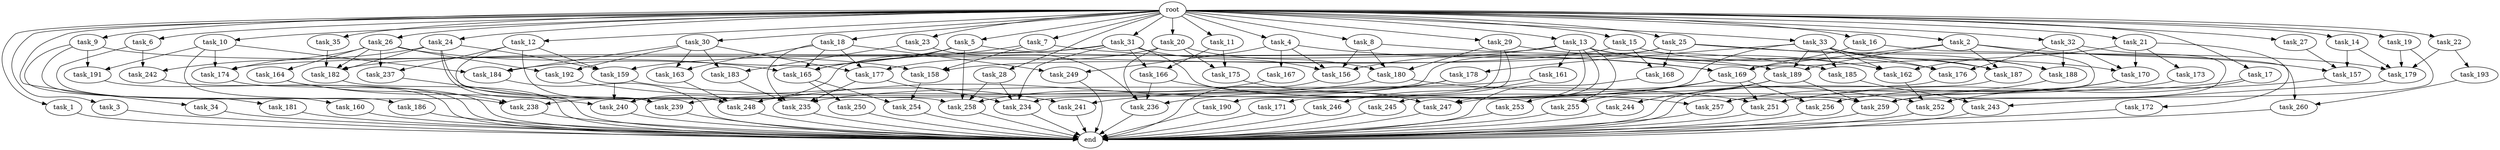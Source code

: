 digraph G {
  root [size="0.000000"];
  task_1 [size="2.048000"];
  task_2 [size="2.048000"];
  task_3 [size="2.048000"];
  task_4 [size="2.048000"];
  task_5 [size="2.048000"];
  task_6 [size="2.048000"];
  task_7 [size="2.048000"];
  task_8 [size="2.048000"];
  task_9 [size="2.048000"];
  task_10 [size="2.048000"];
  task_11 [size="2.048000"];
  task_12 [size="2.048000"];
  task_13 [size="2.048000"];
  task_14 [size="2.048000"];
  task_15 [size="2.048000"];
  task_16 [size="2.048000"];
  task_17 [size="2.048000"];
  task_18 [size="2.048000"];
  task_19 [size="2.048000"];
  task_20 [size="2.048000"];
  task_21 [size="2.048000"];
  task_22 [size="2.048000"];
  task_23 [size="2.048000"];
  task_24 [size="2.048000"];
  task_25 [size="2.048000"];
  task_26 [size="2.048000"];
  task_27 [size="2.048000"];
  task_28 [size="2.048000"];
  task_29 [size="2.048000"];
  task_30 [size="2.048000"];
  task_31 [size="2.048000"];
  task_32 [size="2.048000"];
  task_33 [size="2.048000"];
  task_34 [size="2.048000"];
  task_35 [size="2.048000"];
  task_156 [size="5119601016.832000"];
  task_157 [size="3109556322.304000"];
  task_158 [size="3659312136.192000"];
  task_159 [size="2302102470.656000"];
  task_160 [size="1717986918.400000"];
  task_161 [size="1391569403.904000"];
  task_162 [size="2594160246.784000"];
  task_163 [size="2147483648.000000"];
  task_164 [size="274877906.944000"];
  task_165 [size="3934190043.136000"];
  task_166 [size="3435973836.800000"];
  task_167 [size="1391569403.904000"];
  task_168 [size="1529008357.376000"];
  task_169 [size="4724464025.600000"];
  task_170 [size="2937757630.464000"];
  task_171 [size="618475290.624000"];
  task_172 [size="154618822.656000"];
  task_173 [size="154618822.656000"];
  task_174 [size="3058016714.752000"];
  task_175 [size="1786706395.136000"];
  task_176 [size="3212635537.408000"];
  task_177 [size="2216203124.736000"];
  task_178 [size="429496729.600000"];
  task_179 [size="2491081031.680000"];
  task_180 [size="1305670057.984000"];
  task_181 [size="1717986918.400000"];
  task_182 [size="2422361554.944000"];
  task_183 [size="1529008357.376000"];
  task_184 [size="2920577761.280000"];
  task_185 [size="1047972020.224000"];
  task_186 [size="154618822.656000"];
  task_187 [size="2250562863.104000"];
  task_188 [size="2920577761.280000"];
  task_189 [size="2920577761.280000"];
  task_190 [size="618475290.624000"];
  task_191 [size="3109556322.304000"];
  task_192 [size="704374636.544000"];
  task_193 [size="618475290.624000"];
  task_234 [size="4346506903.552000"];
  task_235 [size="4964982194.176000"];
  task_236 [size="2628519985.152000"];
  task_237 [size="1992864825.344000"];
  task_238 [size="3590592659.456000"];
  task_239 [size="2027224563.712000"];
  task_240 [size="3917010173.952000"];
  task_241 [size="2336462209.024000"];
  task_242 [size="309237645.312000"];
  task_243 [size="1374389534.720000"];
  task_244 [size="274877906.944000"];
  task_245 [size="1391569403.904000"];
  task_246 [size="429496729.600000"];
  task_247 [size="2284922601.472000"];
  task_248 [size="3435973836.800000"];
  task_249 [size="3109556322.304000"];
  task_250 [size="1099511627.776000"];
  task_251 [size="5600637353.984000"];
  task_252 [size="3126736191.488000"];
  task_253 [size="1717986918.400000"];
  task_254 [size="1168231104.512000"];
  task_255 [size="1666447310.848000"];
  task_256 [size="3109556322.304000"];
  task_257 [size="2851858284.544000"];
  task_258 [size="2422361554.944000"];
  task_259 [size="4776003633.152000"];
  task_260 [size="1717986918.400000"];
  end [size="0.000000"];

  root -> task_1 [size="1.000000"];
  root -> task_2 [size="1.000000"];
  root -> task_3 [size="1.000000"];
  root -> task_4 [size="1.000000"];
  root -> task_5 [size="1.000000"];
  root -> task_6 [size="1.000000"];
  root -> task_7 [size="1.000000"];
  root -> task_8 [size="1.000000"];
  root -> task_9 [size="1.000000"];
  root -> task_10 [size="1.000000"];
  root -> task_11 [size="1.000000"];
  root -> task_12 [size="1.000000"];
  root -> task_13 [size="1.000000"];
  root -> task_14 [size="1.000000"];
  root -> task_15 [size="1.000000"];
  root -> task_16 [size="1.000000"];
  root -> task_17 [size="1.000000"];
  root -> task_18 [size="1.000000"];
  root -> task_19 [size="1.000000"];
  root -> task_20 [size="1.000000"];
  root -> task_21 [size="1.000000"];
  root -> task_22 [size="1.000000"];
  root -> task_23 [size="1.000000"];
  root -> task_24 [size="1.000000"];
  root -> task_25 [size="1.000000"];
  root -> task_26 [size="1.000000"];
  root -> task_27 [size="1.000000"];
  root -> task_28 [size="1.000000"];
  root -> task_29 [size="1.000000"];
  root -> task_30 [size="1.000000"];
  root -> task_31 [size="1.000000"];
  root -> task_32 [size="1.000000"];
  root -> task_33 [size="1.000000"];
  root -> task_34 [size="1.000000"];
  root -> task_35 [size="1.000000"];
  task_1 -> end [size="1.000000"];
  task_2 -> task_157 [size="679477248.000000"];
  task_2 -> task_169 [size="679477248.000000"];
  task_2 -> task_187 [size="679477248.000000"];
  task_2 -> task_189 [size="679477248.000000"];
  task_2 -> task_257 [size="679477248.000000"];
  task_3 -> end [size="1.000000"];
  task_4 -> task_156 [size="679477248.000000"];
  task_4 -> task_167 [size="679477248.000000"];
  task_4 -> task_169 [size="679477248.000000"];
  task_4 -> task_249 [size="679477248.000000"];
  task_5 -> task_165 [size="536870912.000000"];
  task_5 -> task_184 [size="536870912.000000"];
  task_5 -> task_189 [size="536870912.000000"];
  task_5 -> task_258 [size="536870912.000000"];
  task_6 -> task_186 [size="75497472.000000"];
  task_6 -> task_242 [size="75497472.000000"];
  task_7 -> task_158 [size="411041792.000000"];
  task_7 -> task_165 [size="411041792.000000"];
  task_7 -> task_169 [size="411041792.000000"];
  task_8 -> task_156 [size="301989888.000000"];
  task_8 -> task_180 [size="301989888.000000"];
  task_8 -> task_185 [size="301989888.000000"];
  task_9 -> task_158 [size="838860800.000000"];
  task_9 -> task_160 [size="838860800.000000"];
  task_9 -> task_181 [size="838860800.000000"];
  task_9 -> task_191 [size="838860800.000000"];
  task_10 -> task_174 [size="679477248.000000"];
  task_10 -> task_184 [size="679477248.000000"];
  task_10 -> task_191 [size="679477248.000000"];
  task_10 -> task_238 [size="679477248.000000"];
  task_11 -> task_166 [size="838860800.000000"];
  task_11 -> task_175 [size="838860800.000000"];
  task_12 -> task_159 [size="838860800.000000"];
  task_12 -> task_237 [size="838860800.000000"];
  task_12 -> task_239 [size="838860800.000000"];
  task_12 -> task_248 [size="838860800.000000"];
  task_13 -> task_156 [size="679477248.000000"];
  task_13 -> task_161 [size="679477248.000000"];
  task_13 -> task_162 [size="679477248.000000"];
  task_13 -> task_170 [size="679477248.000000"];
  task_13 -> task_174 [size="679477248.000000"];
  task_13 -> task_176 [size="679477248.000000"];
  task_13 -> task_245 [size="679477248.000000"];
  task_13 -> task_247 [size="679477248.000000"];
  task_13 -> task_255 [size="679477248.000000"];
  task_14 -> task_157 [size="301989888.000000"];
  task_14 -> task_179 [size="301989888.000000"];
  task_15 -> task_159 [size="209715200.000000"];
  task_15 -> task_168 [size="209715200.000000"];
  task_15 -> task_187 [size="209715200.000000"];
  task_16 -> task_169 [size="536870912.000000"];
  task_16 -> task_260 [size="536870912.000000"];
  task_17 -> task_251 [size="679477248.000000"];
  task_17 -> task_259 [size="679477248.000000"];
  task_18 -> task_163 [size="838860800.000000"];
  task_18 -> task_165 [size="838860800.000000"];
  task_18 -> task_177 [size="838860800.000000"];
  task_18 -> task_235 [size="838860800.000000"];
  task_18 -> task_249 [size="838860800.000000"];
  task_19 -> task_179 [size="75497472.000000"];
  task_19 -> task_252 [size="75497472.000000"];
  task_20 -> task_175 [size="33554432.000000"];
  task_20 -> task_177 [size="33554432.000000"];
  task_20 -> task_180 [size="33554432.000000"];
  task_20 -> task_236 [size="33554432.000000"];
  task_21 -> task_162 [size="75497472.000000"];
  task_21 -> task_170 [size="75497472.000000"];
  task_21 -> task_172 [size="75497472.000000"];
  task_21 -> task_173 [size="75497472.000000"];
  task_22 -> task_179 [size="301989888.000000"];
  task_22 -> task_193 [size="301989888.000000"];
  task_23 -> task_183 [size="536870912.000000"];
  task_23 -> task_236 [size="536870912.000000"];
  task_24 -> task_159 [size="75497472.000000"];
  task_24 -> task_182 [size="75497472.000000"];
  task_24 -> task_239 [size="75497472.000000"];
  task_24 -> task_242 [size="75497472.000000"];
  task_24 -> task_258 [size="75497472.000000"];
  task_25 -> task_158 [size="536870912.000000"];
  task_25 -> task_168 [size="536870912.000000"];
  task_25 -> task_179 [size="536870912.000000"];
  task_25 -> task_188 [size="536870912.000000"];
  task_25 -> task_238 [size="536870912.000000"];
  task_26 -> task_164 [size="134217728.000000"];
  task_26 -> task_165 [size="134217728.000000"];
  task_26 -> task_174 [size="134217728.000000"];
  task_26 -> task_182 [size="134217728.000000"];
  task_26 -> task_192 [size="134217728.000000"];
  task_26 -> task_237 [size="134217728.000000"];
  task_27 -> task_157 [size="536870912.000000"];
  task_28 -> task_234 [size="536870912.000000"];
  task_28 -> task_258 [size="536870912.000000"];
  task_29 -> task_162 [size="301989888.000000"];
  task_29 -> task_171 [size="301989888.000000"];
  task_29 -> task_180 [size="301989888.000000"];
  task_29 -> task_190 [size="301989888.000000"];
  task_30 -> task_163 [size="209715200.000000"];
  task_30 -> task_177 [size="209715200.000000"];
  task_30 -> task_183 [size="209715200.000000"];
  task_30 -> task_184 [size="209715200.000000"];
  task_30 -> task_192 [size="209715200.000000"];
  task_31 -> task_156 [size="838860800.000000"];
  task_31 -> task_166 [size="838860800.000000"];
  task_31 -> task_182 [size="838860800.000000"];
  task_31 -> task_234 [size="838860800.000000"];
  task_31 -> task_240 [size="838860800.000000"];
  task_31 -> task_259 [size="838860800.000000"];
  task_32 -> task_170 [size="679477248.000000"];
  task_32 -> task_176 [size="679477248.000000"];
  task_32 -> task_188 [size="679477248.000000"];
  task_32 -> task_259 [size="679477248.000000"];
  task_33 -> task_162 [size="209715200.000000"];
  task_33 -> task_176 [size="209715200.000000"];
  task_33 -> task_178 [size="209715200.000000"];
  task_33 -> task_185 [size="209715200.000000"];
  task_33 -> task_187 [size="209715200.000000"];
  task_33 -> task_188 [size="209715200.000000"];
  task_33 -> task_189 [size="209715200.000000"];
  task_33 -> task_234 [size="209715200.000000"];
  task_34 -> end [size="1.000000"];
  task_35 -> task_182 [size="134217728.000000"];
  task_156 -> end [size="1.000000"];
  task_157 -> task_252 [size="838860800.000000"];
  task_158 -> task_254 [size="33554432.000000"];
  task_159 -> task_240 [size="536870912.000000"];
  task_159 -> task_251 [size="536870912.000000"];
  task_160 -> end [size="1.000000"];
  task_161 -> task_235 [size="209715200.000000"];
  task_161 -> task_246 [size="209715200.000000"];
  task_162 -> task_252 [size="536870912.000000"];
  task_163 -> task_248 [size="536870912.000000"];
  task_164 -> task_238 [size="536870912.000000"];
  task_164 -> task_240 [size="536870912.000000"];
  task_165 -> task_250 [size="536870912.000000"];
  task_165 -> task_254 [size="536870912.000000"];
  task_166 -> task_236 [size="411041792.000000"];
  task_166 -> task_257 [size="411041792.000000"];
  task_167 -> task_258 [size="33554432.000000"];
  task_168 -> end [size="1.000000"];
  task_169 -> task_241 [size="838860800.000000"];
  task_169 -> task_251 [size="838860800.000000"];
  task_169 -> task_253 [size="838860800.000000"];
  task_169 -> task_256 [size="838860800.000000"];
  task_170 -> task_251 [size="679477248.000000"];
  task_170 -> task_256 [size="679477248.000000"];
  task_171 -> end [size="1.000000"];
  task_172 -> end [size="1.000000"];
  task_173 -> task_247 [size="301989888.000000"];
  task_174 -> end [size="1.000000"];
  task_175 -> task_247 [size="134217728.000000"];
  task_176 -> end [size="1.000000"];
  task_177 -> task_234 [size="536870912.000000"];
  task_177 -> task_235 [size="536870912.000000"];
  task_178 -> task_236 [size="301989888.000000"];
  task_178 -> task_248 [size="301989888.000000"];
  task_179 -> task_243 [size="134217728.000000"];
  task_180 -> task_239 [size="75497472.000000"];
  task_180 -> task_252 [size="75497472.000000"];
  task_181 -> end [size="1.000000"];
  task_182 -> end [size="1.000000"];
  task_183 -> task_235 [size="838860800.000000"];
  task_184 -> end [size="1.000000"];
  task_185 -> task_243 [size="536870912.000000"];
  task_186 -> end [size="1.000000"];
  task_187 -> end [size="1.000000"];
  task_188 -> task_257 [size="301989888.000000"];
  task_189 -> task_244 [size="134217728.000000"];
  task_189 -> task_255 [size="134217728.000000"];
  task_189 -> task_259 [size="134217728.000000"];
  task_190 -> end [size="1.000000"];
  task_191 -> end [size="1.000000"];
  task_192 -> task_241 [size="301989888.000000"];
  task_193 -> task_260 [size="301989888.000000"];
  task_234 -> end [size="1.000000"];
  task_235 -> end [size="1.000000"];
  task_236 -> end [size="1.000000"];
  task_237 -> end [size="1.000000"];
  task_238 -> end [size="1.000000"];
  task_239 -> end [size="1.000000"];
  task_240 -> end [size="1.000000"];
  task_241 -> end [size="1.000000"];
  task_242 -> end [size="1.000000"];
  task_243 -> end [size="1.000000"];
  task_244 -> end [size="1.000000"];
  task_245 -> end [size="1.000000"];
  task_246 -> end [size="1.000000"];
  task_247 -> end [size="1.000000"];
  task_248 -> end [size="1.000000"];
  task_249 -> end [size="1.000000"];
  task_250 -> end [size="1.000000"];
  task_251 -> end [size="1.000000"];
  task_252 -> end [size="1.000000"];
  task_253 -> end [size="1.000000"];
  task_254 -> end [size="1.000000"];
  task_255 -> end [size="1.000000"];
  task_256 -> end [size="1.000000"];
  task_257 -> end [size="1.000000"];
  task_258 -> end [size="1.000000"];
  task_259 -> end [size="1.000000"];
  task_260 -> end [size="1.000000"];
}
